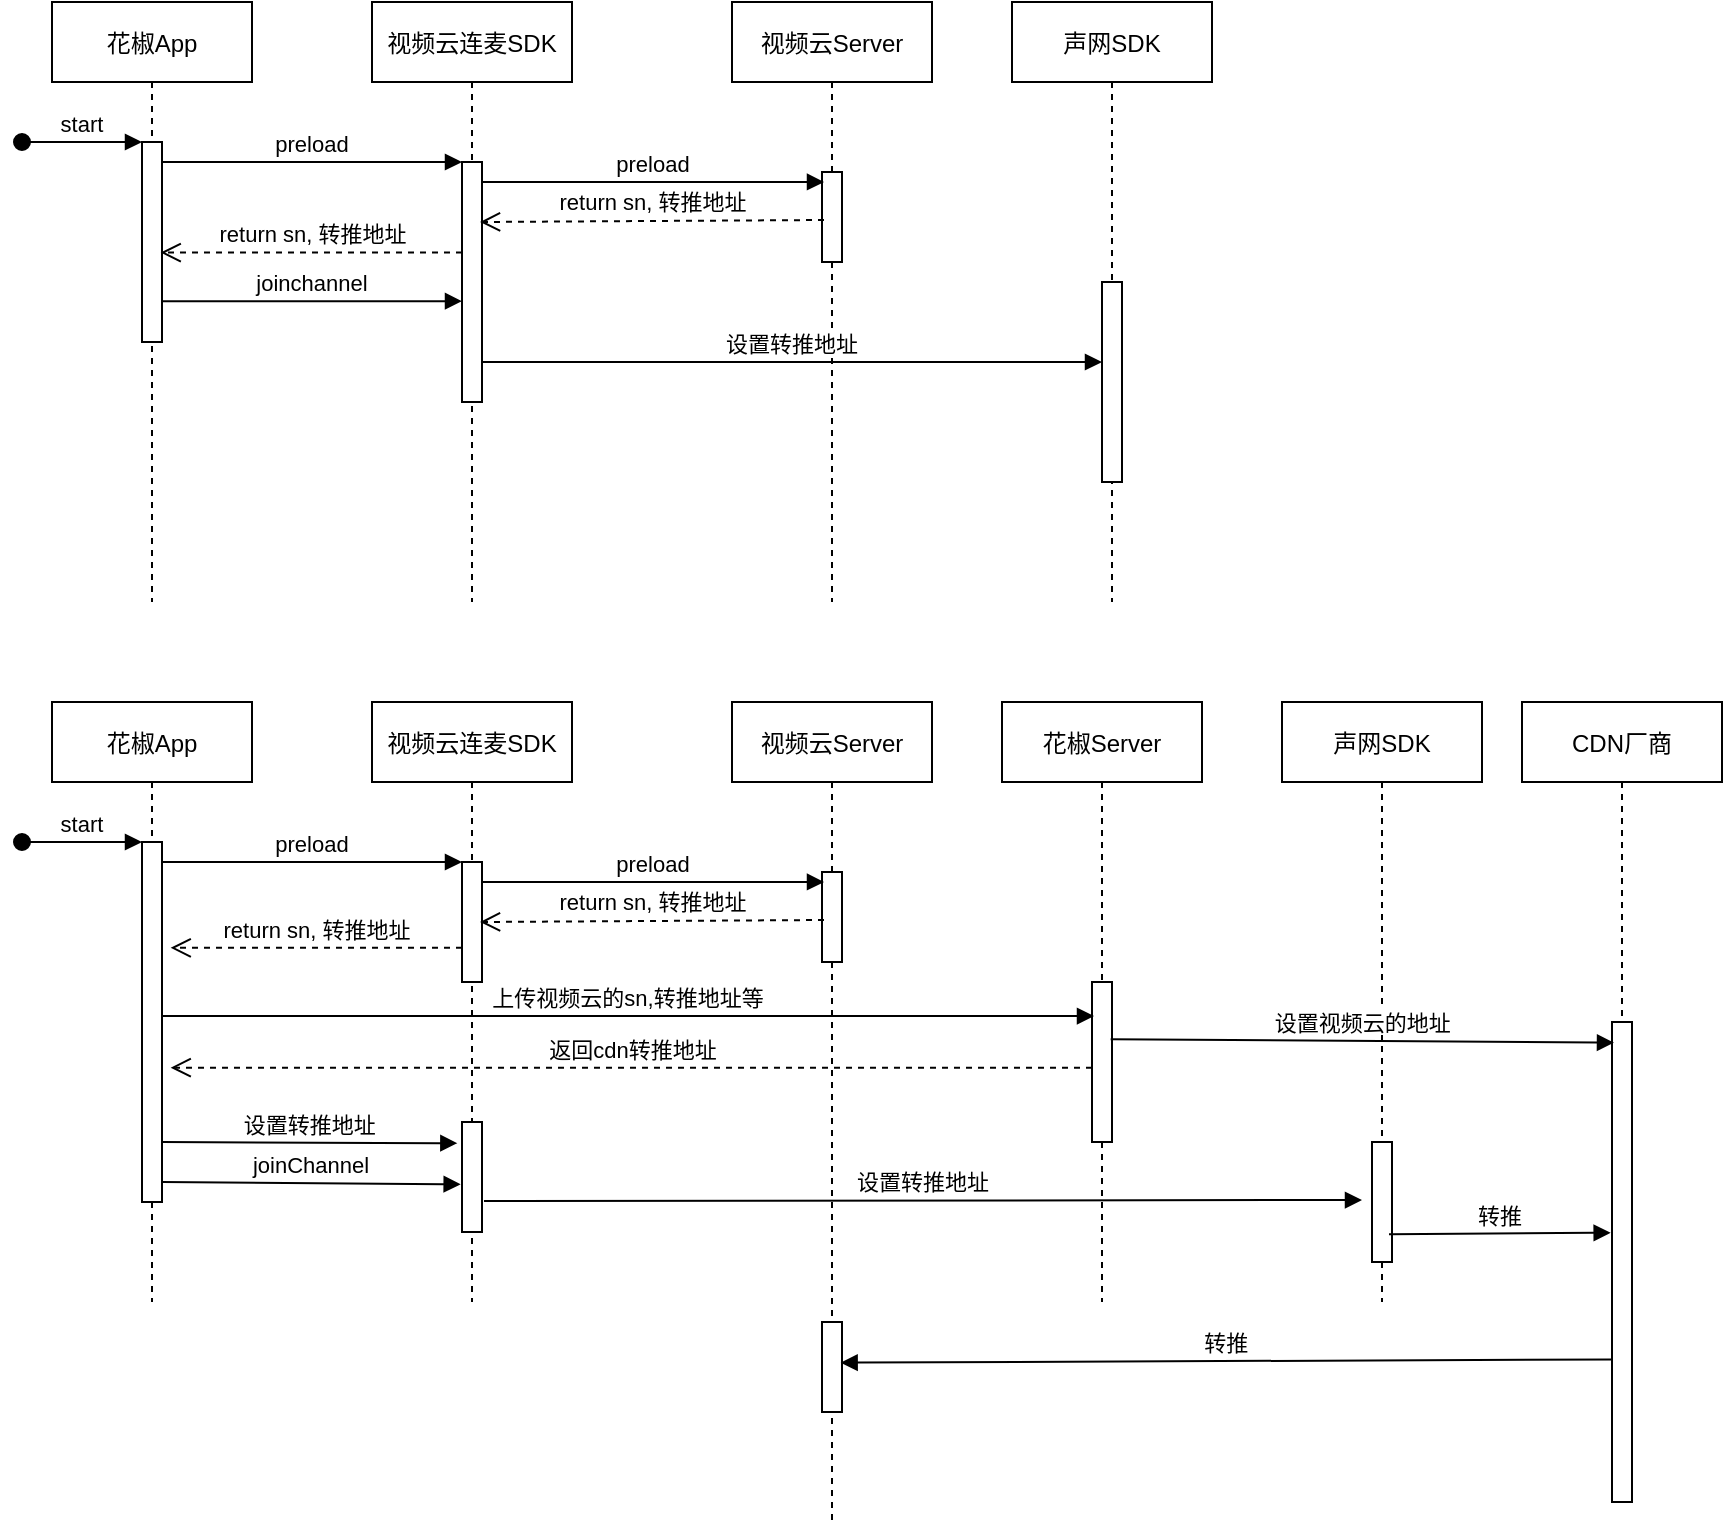 <mxfile version="15.5.0" type="github">
  <diagram id="kgpKYQtTHZ0yAKxKKP6v" name="Page-1">
    <mxGraphModel dx="724" dy="423" grid="1" gridSize="10" guides="1" tooltips="1" connect="1" arrows="1" fold="1" page="1" pageScale="1" pageWidth="850" pageHeight="1100" math="0" shadow="0">
      <root>
        <mxCell id="0" />
        <mxCell id="1" parent="0" />
        <mxCell id="3nuBFxr9cyL0pnOWT2aG-1" value="花椒App" style="shape=umlLifeline;perimeter=lifelinePerimeter;container=1;collapsible=0;recursiveResize=0;rounded=0;shadow=0;strokeWidth=1;" parent="1" vertex="1">
          <mxGeometry x="45" y="80" width="100" height="300" as="geometry" />
        </mxCell>
        <mxCell id="3nuBFxr9cyL0pnOWT2aG-2" value="" style="points=[];perimeter=orthogonalPerimeter;rounded=0;shadow=0;strokeWidth=1;" parent="3nuBFxr9cyL0pnOWT2aG-1" vertex="1">
          <mxGeometry x="45" y="70" width="10" height="100" as="geometry" />
        </mxCell>
        <mxCell id="3nuBFxr9cyL0pnOWT2aG-3" value="start" style="verticalAlign=bottom;startArrow=oval;endArrow=block;startSize=8;shadow=0;strokeWidth=1;" parent="3nuBFxr9cyL0pnOWT2aG-1" target="3nuBFxr9cyL0pnOWT2aG-2" edge="1">
          <mxGeometry relative="1" as="geometry">
            <mxPoint x="-15" y="70" as="sourcePoint" />
          </mxGeometry>
        </mxCell>
        <mxCell id="3nuBFxr9cyL0pnOWT2aG-5" value="视频云连麦SDK" style="shape=umlLifeline;perimeter=lifelinePerimeter;container=1;collapsible=0;recursiveResize=0;rounded=0;shadow=0;strokeWidth=1;" parent="1" vertex="1">
          <mxGeometry x="205" y="80" width="100" height="300" as="geometry" />
        </mxCell>
        <mxCell id="3nuBFxr9cyL0pnOWT2aG-6" value="" style="points=[];perimeter=orthogonalPerimeter;rounded=0;shadow=0;strokeWidth=1;" parent="3nuBFxr9cyL0pnOWT2aG-5" vertex="1">
          <mxGeometry x="45" y="80" width="10" height="120" as="geometry" />
        </mxCell>
        <mxCell id="3nuBFxr9cyL0pnOWT2aG-8" value="preload" style="verticalAlign=bottom;endArrow=block;entryX=0;entryY=0;shadow=0;strokeWidth=1;" parent="1" source="3nuBFxr9cyL0pnOWT2aG-2" target="3nuBFxr9cyL0pnOWT2aG-6" edge="1">
          <mxGeometry relative="1" as="geometry">
            <mxPoint x="200" y="160" as="sourcePoint" />
          </mxGeometry>
        </mxCell>
        <mxCell id="0TEJYgrKPUsGh8YlHZsp-1" value="声网SDK" style="shape=umlLifeline;perimeter=lifelinePerimeter;container=1;collapsible=0;recursiveResize=0;rounded=0;shadow=0;strokeWidth=1;" vertex="1" parent="1">
          <mxGeometry x="525" y="80" width="100" height="300" as="geometry" />
        </mxCell>
        <mxCell id="0TEJYgrKPUsGh8YlHZsp-2" value="" style="points=[];perimeter=orthogonalPerimeter;rounded=0;shadow=0;strokeWidth=1;" vertex="1" parent="0TEJYgrKPUsGh8YlHZsp-1">
          <mxGeometry x="45" y="140" width="10" height="100" as="geometry" />
        </mxCell>
        <mxCell id="0TEJYgrKPUsGh8YlHZsp-3" value="视频云Server" style="shape=umlLifeline;perimeter=lifelinePerimeter;container=1;collapsible=0;recursiveResize=0;rounded=0;shadow=0;strokeWidth=1;" vertex="1" parent="1">
          <mxGeometry x="385" y="80" width="100" height="300" as="geometry" />
        </mxCell>
        <mxCell id="0TEJYgrKPUsGh8YlHZsp-4" value="" style="points=[];perimeter=orthogonalPerimeter;rounded=0;shadow=0;strokeWidth=1;" vertex="1" parent="0TEJYgrKPUsGh8YlHZsp-3">
          <mxGeometry x="45" y="85" width="10" height="45" as="geometry" />
        </mxCell>
        <mxCell id="0TEJYgrKPUsGh8YlHZsp-5" value="CDN厂商" style="shape=umlLifeline;perimeter=lifelinePerimeter;container=1;collapsible=0;recursiveResize=0;rounded=0;shadow=0;strokeWidth=1;" vertex="1" parent="1">
          <mxGeometry x="780" y="430" width="100" height="400" as="geometry" />
        </mxCell>
        <mxCell id="0TEJYgrKPUsGh8YlHZsp-6" value="" style="points=[];perimeter=orthogonalPerimeter;rounded=0;shadow=0;strokeWidth=1;" vertex="1" parent="0TEJYgrKPUsGh8YlHZsp-5">
          <mxGeometry x="45" y="160" width="10" height="240" as="geometry" />
        </mxCell>
        <mxCell id="0TEJYgrKPUsGh8YlHZsp-7" value="preload" style="verticalAlign=bottom;endArrow=block;shadow=0;strokeWidth=1;entryX=0.1;entryY=0.111;entryDx=0;entryDy=0;entryPerimeter=0;" edge="1" parent="1" source="3nuBFxr9cyL0pnOWT2aG-6" target="0TEJYgrKPUsGh8YlHZsp-4">
          <mxGeometry relative="1" as="geometry">
            <mxPoint x="265" y="170" as="sourcePoint" />
            <mxPoint x="425" y="170" as="targetPoint" />
            <Array as="points">
              <mxPoint x="335" y="170" />
              <mxPoint x="385" y="170" />
            </Array>
          </mxGeometry>
        </mxCell>
        <mxCell id="0TEJYgrKPUsGh8YlHZsp-8" value="&amp;nbsp;return sn, 转推地址&amp;nbsp;" style="html=1;verticalAlign=bottom;endArrow=open;dashed=1;endSize=8;rounded=0;" edge="1" parent="1">
          <mxGeometry relative="1" as="geometry">
            <mxPoint x="431" y="189" as="sourcePoint" />
            <mxPoint x="259" y="190" as="targetPoint" />
          </mxGeometry>
        </mxCell>
        <mxCell id="0TEJYgrKPUsGh8YlHZsp-9" value="设置转推地址" style="verticalAlign=bottom;endArrow=block;shadow=0;strokeWidth=1;" edge="1" parent="1" source="3nuBFxr9cyL0pnOWT2aG-6" target="0TEJYgrKPUsGh8YlHZsp-2">
          <mxGeometry relative="1" as="geometry">
            <mxPoint x="265" y="241" as="sourcePoint" />
            <mxPoint x="565" y="241" as="targetPoint" />
            <Array as="points">
              <mxPoint x="330" y="260" />
            </Array>
          </mxGeometry>
        </mxCell>
        <mxCell id="0TEJYgrKPUsGh8YlHZsp-29" value="&amp;nbsp;return sn, 转推地址&amp;nbsp;" style="html=1;verticalAlign=bottom;endArrow=open;dashed=1;endSize=8;rounded=0;entryX=0.933;entryY=0.553;entryDx=0;entryDy=0;entryPerimeter=0;" edge="1" parent="1" source="3nuBFxr9cyL0pnOWT2aG-6" target="3nuBFxr9cyL0pnOWT2aG-2">
          <mxGeometry relative="1" as="geometry">
            <mxPoint x="272" y="210" as="sourcePoint" />
            <mxPoint x="100" y="211" as="targetPoint" />
          </mxGeometry>
        </mxCell>
        <mxCell id="0TEJYgrKPUsGh8YlHZsp-30" value="joinchannel" style="verticalAlign=bottom;endArrow=block;entryX=0;entryY=0;shadow=0;strokeWidth=1;" edge="1" parent="1">
          <mxGeometry relative="1" as="geometry">
            <mxPoint x="100" y="229.58" as="sourcePoint" />
            <mxPoint x="250" y="229.58" as="targetPoint" />
          </mxGeometry>
        </mxCell>
        <mxCell id="0TEJYgrKPUsGh8YlHZsp-32" value="花椒App" style="shape=umlLifeline;perimeter=lifelinePerimeter;container=1;collapsible=0;recursiveResize=0;rounded=0;shadow=0;strokeWidth=1;" vertex="1" parent="1">
          <mxGeometry x="45" y="430" width="100" height="300" as="geometry" />
        </mxCell>
        <mxCell id="0TEJYgrKPUsGh8YlHZsp-33" value="" style="points=[];perimeter=orthogonalPerimeter;rounded=0;shadow=0;strokeWidth=1;" vertex="1" parent="0TEJYgrKPUsGh8YlHZsp-32">
          <mxGeometry x="45" y="70" width="10" height="180" as="geometry" />
        </mxCell>
        <mxCell id="0TEJYgrKPUsGh8YlHZsp-34" value="start" style="verticalAlign=bottom;startArrow=oval;endArrow=block;startSize=8;shadow=0;strokeWidth=1;" edge="1" parent="0TEJYgrKPUsGh8YlHZsp-32" target="0TEJYgrKPUsGh8YlHZsp-33">
          <mxGeometry relative="1" as="geometry">
            <mxPoint x="-15" y="70" as="sourcePoint" />
          </mxGeometry>
        </mxCell>
        <mxCell id="0TEJYgrKPUsGh8YlHZsp-35" value="视频云连麦SDK" style="shape=umlLifeline;perimeter=lifelinePerimeter;container=1;collapsible=0;recursiveResize=0;rounded=0;shadow=0;strokeWidth=1;" vertex="1" parent="1">
          <mxGeometry x="205" y="430" width="100" height="300" as="geometry" />
        </mxCell>
        <mxCell id="0TEJYgrKPUsGh8YlHZsp-36" value="" style="points=[];perimeter=orthogonalPerimeter;rounded=0;shadow=0;strokeWidth=1;" vertex="1" parent="0TEJYgrKPUsGh8YlHZsp-35">
          <mxGeometry x="45" y="80" width="10" height="60" as="geometry" />
        </mxCell>
        <mxCell id="0TEJYgrKPUsGh8YlHZsp-53" value="设置转推地址" style="verticalAlign=bottom;endArrow=block;entryX=-0.233;entryY=0.193;shadow=0;strokeWidth=1;entryDx=0;entryDy=0;entryPerimeter=0;" edge="1" parent="0TEJYgrKPUsGh8YlHZsp-35" target="0TEJYgrKPUsGh8YlHZsp-52">
          <mxGeometry relative="1" as="geometry">
            <mxPoint x="-105.17" y="220" as="sourcePoint" />
            <mxPoint x="360.0" y="220" as="targetPoint" />
          </mxGeometry>
        </mxCell>
        <mxCell id="0TEJYgrKPUsGh8YlHZsp-52" value="" style="points=[];perimeter=orthogonalPerimeter;rounded=0;shadow=0;strokeWidth=1;" vertex="1" parent="0TEJYgrKPUsGh8YlHZsp-35">
          <mxGeometry x="45" y="210" width="10" height="55" as="geometry" />
        </mxCell>
        <mxCell id="0TEJYgrKPUsGh8YlHZsp-37" value="preload" style="verticalAlign=bottom;endArrow=block;entryX=0;entryY=0;shadow=0;strokeWidth=1;" edge="1" parent="1" source="0TEJYgrKPUsGh8YlHZsp-33" target="0TEJYgrKPUsGh8YlHZsp-36">
          <mxGeometry relative="1" as="geometry">
            <mxPoint x="200" y="510" as="sourcePoint" />
          </mxGeometry>
        </mxCell>
        <mxCell id="0TEJYgrKPUsGh8YlHZsp-38" value="声网SDK" style="shape=umlLifeline;perimeter=lifelinePerimeter;container=1;collapsible=0;recursiveResize=0;rounded=0;shadow=0;strokeWidth=1;" vertex="1" parent="1">
          <mxGeometry x="660" y="430" width="100" height="300" as="geometry" />
        </mxCell>
        <mxCell id="0TEJYgrKPUsGh8YlHZsp-39" value="" style="points=[];perimeter=orthogonalPerimeter;rounded=0;shadow=0;strokeWidth=1;" vertex="1" parent="0TEJYgrKPUsGh8YlHZsp-38">
          <mxGeometry x="45" y="220" width="10" height="60" as="geometry" />
        </mxCell>
        <mxCell id="0TEJYgrKPUsGh8YlHZsp-40" value="视频云Server" style="shape=umlLifeline;perimeter=lifelinePerimeter;container=1;collapsible=0;recursiveResize=0;rounded=0;shadow=0;strokeWidth=1;" vertex="1" parent="1">
          <mxGeometry x="385" y="430" width="100" height="410" as="geometry" />
        </mxCell>
        <mxCell id="0TEJYgrKPUsGh8YlHZsp-41" value="" style="points=[];perimeter=orthogonalPerimeter;rounded=0;shadow=0;strokeWidth=1;" vertex="1" parent="0TEJYgrKPUsGh8YlHZsp-40">
          <mxGeometry x="45" y="85" width="10" height="45" as="geometry" />
        </mxCell>
        <mxCell id="0TEJYgrKPUsGh8YlHZsp-58" value="" style="points=[];perimeter=orthogonalPerimeter;rounded=0;shadow=0;strokeWidth=1;" vertex="1" parent="0TEJYgrKPUsGh8YlHZsp-40">
          <mxGeometry x="45" y="310" width="10" height="45" as="geometry" />
        </mxCell>
        <mxCell id="0TEJYgrKPUsGh8YlHZsp-42" value="花椒Server" style="shape=umlLifeline;perimeter=lifelinePerimeter;container=1;collapsible=0;recursiveResize=0;rounded=0;shadow=0;strokeWidth=1;" vertex="1" parent="1">
          <mxGeometry x="520" y="430" width="100" height="300" as="geometry" />
        </mxCell>
        <mxCell id="0TEJYgrKPUsGh8YlHZsp-43" value="" style="points=[];perimeter=orthogonalPerimeter;rounded=0;shadow=0;strokeWidth=1;" vertex="1" parent="0TEJYgrKPUsGh8YlHZsp-42">
          <mxGeometry x="45" y="140" width="10" height="80" as="geometry" />
        </mxCell>
        <mxCell id="0TEJYgrKPUsGh8YlHZsp-44" value="preload" style="verticalAlign=bottom;endArrow=block;shadow=0;strokeWidth=1;entryX=0.1;entryY=0.111;entryDx=0;entryDy=0;entryPerimeter=0;" edge="1" parent="1" source="0TEJYgrKPUsGh8YlHZsp-36" target="0TEJYgrKPUsGh8YlHZsp-41">
          <mxGeometry relative="1" as="geometry">
            <mxPoint x="265" y="520" as="sourcePoint" />
            <mxPoint x="425" y="520" as="targetPoint" />
            <Array as="points">
              <mxPoint x="335" y="520" />
              <mxPoint x="385" y="520" />
            </Array>
          </mxGeometry>
        </mxCell>
        <mxCell id="0TEJYgrKPUsGh8YlHZsp-45" value="&amp;nbsp;return sn, 转推地址&amp;nbsp;" style="html=1;verticalAlign=bottom;endArrow=open;dashed=1;endSize=8;rounded=0;" edge="1" parent="1">
          <mxGeometry relative="1" as="geometry">
            <mxPoint x="431" y="539" as="sourcePoint" />
            <mxPoint x="259" y="540" as="targetPoint" />
          </mxGeometry>
        </mxCell>
        <mxCell id="0TEJYgrKPUsGh8YlHZsp-47" value="&amp;nbsp;return sn, 转推地址&amp;nbsp;" style="html=1;verticalAlign=bottom;endArrow=open;dashed=1;endSize=8;rounded=0;entryX=1.433;entryY=0.294;entryDx=0;entryDy=0;entryPerimeter=0;" edge="1" parent="1" source="0TEJYgrKPUsGh8YlHZsp-36" target="0TEJYgrKPUsGh8YlHZsp-33">
          <mxGeometry relative="1" as="geometry">
            <mxPoint x="272" y="560" as="sourcePoint" />
            <mxPoint x="100" y="561" as="targetPoint" />
          </mxGeometry>
        </mxCell>
        <mxCell id="0TEJYgrKPUsGh8YlHZsp-50" value="上传视频云的sn,转推地址等" style="verticalAlign=bottom;endArrow=block;entryX=0.1;entryY=0.213;shadow=0;strokeWidth=1;entryDx=0;entryDy=0;entryPerimeter=0;" edge="1" parent="1" source="0TEJYgrKPUsGh8YlHZsp-33" target="0TEJYgrKPUsGh8YlHZsp-43">
          <mxGeometry relative="1" as="geometry">
            <mxPoint x="100" y="610" as="sourcePoint" />
            <mxPoint x="250" y="610" as="targetPoint" />
          </mxGeometry>
        </mxCell>
        <mxCell id="0TEJYgrKPUsGh8YlHZsp-51" value="返回cdn转推地址" style="html=1;verticalAlign=bottom;endArrow=open;dashed=1;endSize=8;rounded=0;entryX=1.433;entryY=0.627;entryDx=0;entryDy=0;entryPerimeter=0;" edge="1" parent="1" source="0TEJYgrKPUsGh8YlHZsp-43" target="0TEJYgrKPUsGh8YlHZsp-33">
          <mxGeometry relative="1" as="geometry">
            <mxPoint x="560" y="625" as="sourcePoint" />
            <mxPoint x="240" y="631" as="targetPoint" />
          </mxGeometry>
        </mxCell>
        <mxCell id="0TEJYgrKPUsGh8YlHZsp-54" value="joinChannel" style="verticalAlign=bottom;endArrow=block;shadow=0;strokeWidth=1;entryX=-0.067;entryY=0.567;entryDx=0;entryDy=0;entryPerimeter=0;" edge="1" parent="1" target="0TEJYgrKPUsGh8YlHZsp-52">
          <mxGeometry relative="1" as="geometry">
            <mxPoint x="100.0" y="670" as="sourcePoint" />
            <mxPoint x="250" y="671" as="targetPoint" />
          </mxGeometry>
        </mxCell>
        <mxCell id="0TEJYgrKPUsGh8YlHZsp-55" value="设置转推地址" style="verticalAlign=bottom;endArrow=block;shadow=0;strokeWidth=1;exitX=1.1;exitY=0.718;exitDx=0;exitDy=0;exitPerimeter=0;" edge="1" parent="1" source="0TEJYgrKPUsGh8YlHZsp-52">
          <mxGeometry relative="1" as="geometry">
            <mxPoint x="385.0" y="700" as="sourcePoint" />
            <mxPoint x="700" y="679" as="targetPoint" />
          </mxGeometry>
        </mxCell>
        <mxCell id="0TEJYgrKPUsGh8YlHZsp-56" value="转推" style="verticalAlign=bottom;endArrow=block;shadow=0;strokeWidth=1;exitX=0.85;exitY=0.769;exitDx=0;exitDy=0;exitPerimeter=0;entryX=-0.067;entryY=0.439;entryDx=0;entryDy=0;entryPerimeter=0;" edge="1" parent="1" source="0TEJYgrKPUsGh8YlHZsp-39" target="0TEJYgrKPUsGh8YlHZsp-6">
          <mxGeometry relative="1" as="geometry">
            <mxPoint x="320" y="790.49" as="sourcePoint" />
            <mxPoint x="759" y="790" as="targetPoint" />
          </mxGeometry>
        </mxCell>
        <mxCell id="0TEJYgrKPUsGh8YlHZsp-57" value="设置视频云的地址" style="verticalAlign=bottom;endArrow=block;shadow=0;strokeWidth=1;exitX=0.933;exitY=0.358;exitDx=0;exitDy=0;exitPerimeter=0;entryX=0.1;entryY=0.043;entryDx=0;entryDy=0;entryPerimeter=0;" edge="1" parent="1" source="0TEJYgrKPUsGh8YlHZsp-43" target="0TEJYgrKPUsGh8YlHZsp-6">
          <mxGeometry relative="1" as="geometry">
            <mxPoint x="384" y="650.0" as="sourcePoint" />
            <mxPoint x="820" y="599" as="targetPoint" />
          </mxGeometry>
        </mxCell>
        <mxCell id="0TEJYgrKPUsGh8YlHZsp-59" value="转推" style="verticalAlign=bottom;endArrow=block;shadow=0;strokeWidth=1;entryX=0.933;entryY=0.452;entryDx=0;entryDy=0;entryPerimeter=0;exitX=0.017;exitY=0.703;exitDx=0;exitDy=0;exitPerimeter=0;" edge="1" parent="1" source="0TEJYgrKPUsGh8YlHZsp-6" target="0TEJYgrKPUsGh8YlHZsp-58">
          <mxGeometry relative="1" as="geometry">
            <mxPoint x="820" y="760" as="sourcePoint" />
            <mxPoint x="735" y="820.81" as="targetPoint" />
          </mxGeometry>
        </mxCell>
      </root>
    </mxGraphModel>
  </diagram>
</mxfile>
